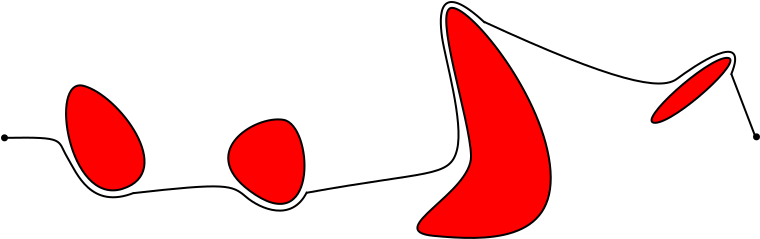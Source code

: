 <?xml version="1.0" encoding="UTF-8"?>
<dia:diagram xmlns:dia="http://www.lysator.liu.se/~alla/dia/">
  <dia:layer name="Background" visible="true" active="true">
    <dia:object type="Standard - Beziergon" version="0" id="O0">
      <dia:attribute name="obj_pos">
        <dia:point val="12.3,9.5"/>
      </dia:attribute>
      <dia:attribute name="obj_bb">
        <dia:rectangle val="11.377,9.427;15.401,14.777"/>
      </dia:attribute>
      <dia:attribute name="bez_points">
        <dia:point val="12.3,9.5"/>
        <dia:point val="14.05,9.95"/>
        <dia:point val="16.95,13.8"/>
        <dia:point val="14.25,14.65"/>
        <dia:point val="11.55,15.5"/>
        <dia:point val="10.55,9.05"/>
      </dia:attribute>
      <dia:attribute name="corner_types">
        <dia:enum val="0"/>
        <dia:enum val="0"/>
        <dia:enum val="0"/>
      </dia:attribute>
      <dia:attribute name="line_width">
        <dia:real val="0.1"/>
      </dia:attribute>
      <dia:attribute name="inner_color">
        <dia:color val="#ff0000"/>
      </dia:attribute>
      <dia:attribute name="show_background">
        <dia:boolean val="true"/>
      </dia:attribute>
    </dia:object>
    <dia:object type="Standard - Beziergon" version="0" id="O1">
      <dia:attribute name="obj_pos">
        <dia:point val="22.3,11.2"/>
      </dia:attribute>
      <dia:attribute name="obj_bb">
        <dia:rectangle val="19.487,11.128;23.4,15.454"/>
      </dia:attribute>
      <dia:attribute name="bez_points">
        <dia:point val="22.3,11.2"/>
        <dia:point val="23.75,11.45"/>
        <dia:point val="24.05,17"/>
        <dia:point val="20.9,14.95"/>
        <dia:point val="17.75,12.9"/>
        <dia:point val="20.85,10.95"/>
      </dia:attribute>
      <dia:attribute name="corner_types">
        <dia:enum val="0"/>
        <dia:enum val="0"/>
        <dia:enum val="0"/>
      </dia:attribute>
      <dia:attribute name="line_width">
        <dia:real val="0.1"/>
      </dia:attribute>
      <dia:attribute name="inner_color">
        <dia:color val="#ff0000"/>
      </dia:attribute>
      <dia:attribute name="show_background">
        <dia:boolean val="true"/>
      </dia:attribute>
    </dia:object>
    <dia:object type="Standard - Beziergon" version="0" id="O2">
      <dia:attribute name="obj_pos">
        <dia:point val="30.727,5.6"/>
      </dia:attribute>
      <dia:attribute name="obj_bb">
        <dia:rectangle val="28.944,5.55;35.713,17.155"/>
      </dia:attribute>
      <dia:attribute name="bez_points">
        <dia:point val="30.727,5.6"/>
        <dia:point val="31.727,5.6"/>
        <dia:point val="35.4,10.15"/>
        <dia:point val="35.65,13.75"/>
        <dia:point val="35.9,17.35"/>
        <dia:point val="32.4,17.25"/>
        <dia:point val="29.8,17"/>
        <dia:point val="27.2,16.75"/>
        <dia:point val="31.727,14.85"/>
        <dia:point val="31.677,13"/>
        <dia:point val="31.627,11.15"/>
        <dia:point val="29.727,5.6"/>
      </dia:attribute>
      <dia:attribute name="corner_types">
        <dia:enum val="0"/>
        <dia:enum val="0"/>
        <dia:enum val="0"/>
        <dia:enum val="0"/>
        <dia:enum val="0"/>
      </dia:attribute>
      <dia:attribute name="line_width">
        <dia:real val="0.1"/>
      </dia:attribute>
      <dia:attribute name="inner_color">
        <dia:color val="#ff0000"/>
      </dia:attribute>
      <dia:attribute name="show_background">
        <dia:boolean val="true"/>
      </dia:attribute>
    </dia:object>
    <dia:object type="Standard - Ellipse" version="0" id="O3">
      <dia:attribute name="obj_pos">
        <dia:point val="45.825,11.925"/>
      </dia:attribute>
      <dia:attribute name="obj_bb">
        <dia:rectangle val="45.775,11.875;46.125,12.225"/>
      </dia:attribute>
      <dia:attribute name="elem_corner">
        <dia:point val="45.825,11.925"/>
      </dia:attribute>
      <dia:attribute name="elem_width">
        <dia:real val="0.25"/>
      </dia:attribute>
      <dia:attribute name="elem_height">
        <dia:real val="0.25"/>
      </dia:attribute>
      <dia:attribute name="border_width">
        <dia:real val="0.1"/>
      </dia:attribute>
      <dia:attribute name="inner_color">
        <dia:color val="#000000"/>
      </dia:attribute>
      <dia:attribute name="aspect">
        <dia:enum val="2"/>
      </dia:attribute>
    </dia:object>
    <dia:object type="Standard - Ellipse" version="0" id="O4">
      <dia:attribute name="obj_pos">
        <dia:point val="8.225,11.975"/>
      </dia:attribute>
      <dia:attribute name="obj_bb">
        <dia:rectangle val="8.175,11.925;8.525,12.275"/>
      </dia:attribute>
      <dia:attribute name="elem_corner">
        <dia:point val="8.225,11.975"/>
      </dia:attribute>
      <dia:attribute name="elem_width">
        <dia:real val="0.25"/>
      </dia:attribute>
      <dia:attribute name="elem_height">
        <dia:real val="0.25"/>
      </dia:attribute>
      <dia:attribute name="border_width">
        <dia:real val="0.1"/>
      </dia:attribute>
      <dia:attribute name="inner_color">
        <dia:color val="#000000"/>
      </dia:attribute>
      <dia:attribute name="aspect">
        <dia:enum val="2"/>
      </dia:attribute>
    </dia:object>
    <dia:object type="Standard - BezierLine" version="0" id="O5">
      <dia:attribute name="obj_pos">
        <dia:point val="8.475,12.1"/>
      </dia:attribute>
      <dia:attribute name="obj_bb">
        <dia:rectangle val="8.424,12.041;14.89,15.123"/>
      </dia:attribute>
      <dia:attribute name="bez_points">
        <dia:point val="8.475,12.1"/>
        <dia:point val="11.425,12.05"/>
        <dia:point val="10.975,12.2"/>
        <dia:point val="11.475,13.05"/>
        <dia:point val="11.975,13.9"/>
        <dia:point val="12.675,15.7"/>
        <dia:point val="14.825,14.85"/>
      </dia:attribute>
      <dia:attribute name="corner_types">
        <dia:enum val="0"/>
        <dia:enum val="0"/>
        <dia:enum val="0"/>
      </dia:attribute>
      <dia:connections>
        <dia:connection handle="0" to="O4" connection="4"/>
      </dia:connections>
    </dia:object>
    <dia:object type="Standard - Beziergon" version="0" id="O6">
      <dia:attribute name="obj_pos">
        <dia:point val="40.875,11.35"/>
      </dia:attribute>
      <dia:attribute name="obj_bb">
        <dia:rectangle val="40.651,8.05;44.699,11.4"/>
      </dia:attribute>
      <dia:attribute name="bez_points">
        <dia:point val="40.875,11.35"/>
        <dia:point val="41.875,11.35"/>
        <dia:point val="45.475,8.1"/>
        <dia:point val="44.475,8.1"/>
        <dia:point val="43.475,8.1"/>
        <dia:point val="39.875,11.35"/>
      </dia:attribute>
      <dia:attribute name="corner_types">
        <dia:enum val="0"/>
        <dia:enum val="0"/>
        <dia:enum val="0"/>
      </dia:attribute>
      <dia:attribute name="line_width">
        <dia:real val="0.1"/>
      </dia:attribute>
      <dia:attribute name="inner_color">
        <dia:color val="#ff0000"/>
      </dia:attribute>
      <dia:attribute name="show_background">
        <dia:boolean val="true"/>
      </dia:attribute>
    </dia:object>
    <dia:object type="Standard - BezierLine" version="0" id="O7">
      <dia:attribute name="obj_pos">
        <dia:point val="14.778,14.867"/>
      </dia:attribute>
      <dia:attribute name="obj_bb">
        <dia:rectangle val="14.723,14.478;23.542,15.79"/>
      </dia:attribute>
      <dia:attribute name="bez_points">
        <dia:point val="14.778,14.867"/>
        <dia:point val="19.457,14.338"/>
        <dia:point val="19.725,14.45"/>
        <dia:point val="20.425,15.05"/>
        <dia:point val="21.125,15.65"/>
        <dia:point val="22.725,16.35"/>
        <dia:point val="23.475,14.8"/>
      </dia:attribute>
      <dia:attribute name="corner_types">
        <dia:enum val="0"/>
        <dia:enum val="0"/>
        <dia:enum val="0"/>
      </dia:attribute>
    </dia:object>
    <dia:object type="Standard - BezierLine" version="0" id="O8">
      <dia:attribute name="obj_pos">
        <dia:point val="23.442,14.85"/>
      </dia:attribute>
      <dia:attribute name="obj_bb">
        <dia:rectangle val="23.384,5.258;32.446,14.908"/>
      </dia:attribute>
      <dia:attribute name="bez_points">
        <dia:point val="23.442,14.85"/>
        <dia:point val="29.567,13.736"/>
        <dia:point val="30.625,14.1"/>
        <dia:point val="30.975,12.7"/>
        <dia:point val="31.325,11.3"/>
        <dia:point val="30.375,8.15"/>
        <dia:point val="30.225,7.05"/>
        <dia:point val="30.075,5.95"/>
        <dia:point val="30.025,4.15"/>
        <dia:point val="32.375,6.35"/>
      </dia:attribute>
      <dia:attribute name="corner_types">
        <dia:enum val="0"/>
        <dia:enum val="0"/>
        <dia:enum val="0"/>
        <dia:enum val="0"/>
      </dia:attribute>
    </dia:object>
    <dia:object type="Standard - BezierLine" version="0" id="O9">
      <dia:attribute name="obj_pos">
        <dia:point val="32.325,6.3"/>
      </dia:attribute>
      <dia:attribute name="obj_bb">
        <dia:rectangle val="32.259,6.234;44.932,9.435"/>
      </dia:attribute>
      <dia:attribute name="bez_points">
        <dia:point val="32.325,6.3"/>
        <dia:point val="38.9,9.336"/>
        <dia:point val="41.175,9.75"/>
        <dia:point val="41.975,9.15"/>
        <dia:point val="42.775,8.55"/>
        <dia:point val="45.675,6.55"/>
        <dia:point val="44.675,8.95"/>
      </dia:attribute>
      <dia:attribute name="corner_types">
        <dia:enum val="0"/>
        <dia:enum val="0"/>
        <dia:enum val="0"/>
      </dia:attribute>
    </dia:object>
    <dia:object type="Standard - Line" version="0" id="O10">
      <dia:attribute name="obj_pos">
        <dia:point val="44.692,8.908"/>
      </dia:attribute>
      <dia:attribute name="obj_bb">
        <dia:rectangle val="44.627,8.844;45.926,12.026"/>
      </dia:attribute>
      <dia:attribute name="conn_endpoints">
        <dia:point val="44.692,8.908"/>
        <dia:point val="45.862,11.962"/>
      </dia:attribute>
      <dia:attribute name="numcp">
        <dia:int val="1"/>
      </dia:attribute>
      <dia:connections>
        <dia:connection handle="1" to="O3" connection="0"/>
      </dia:connections>
    </dia:object>
  </dia:layer>
</dia:diagram>
